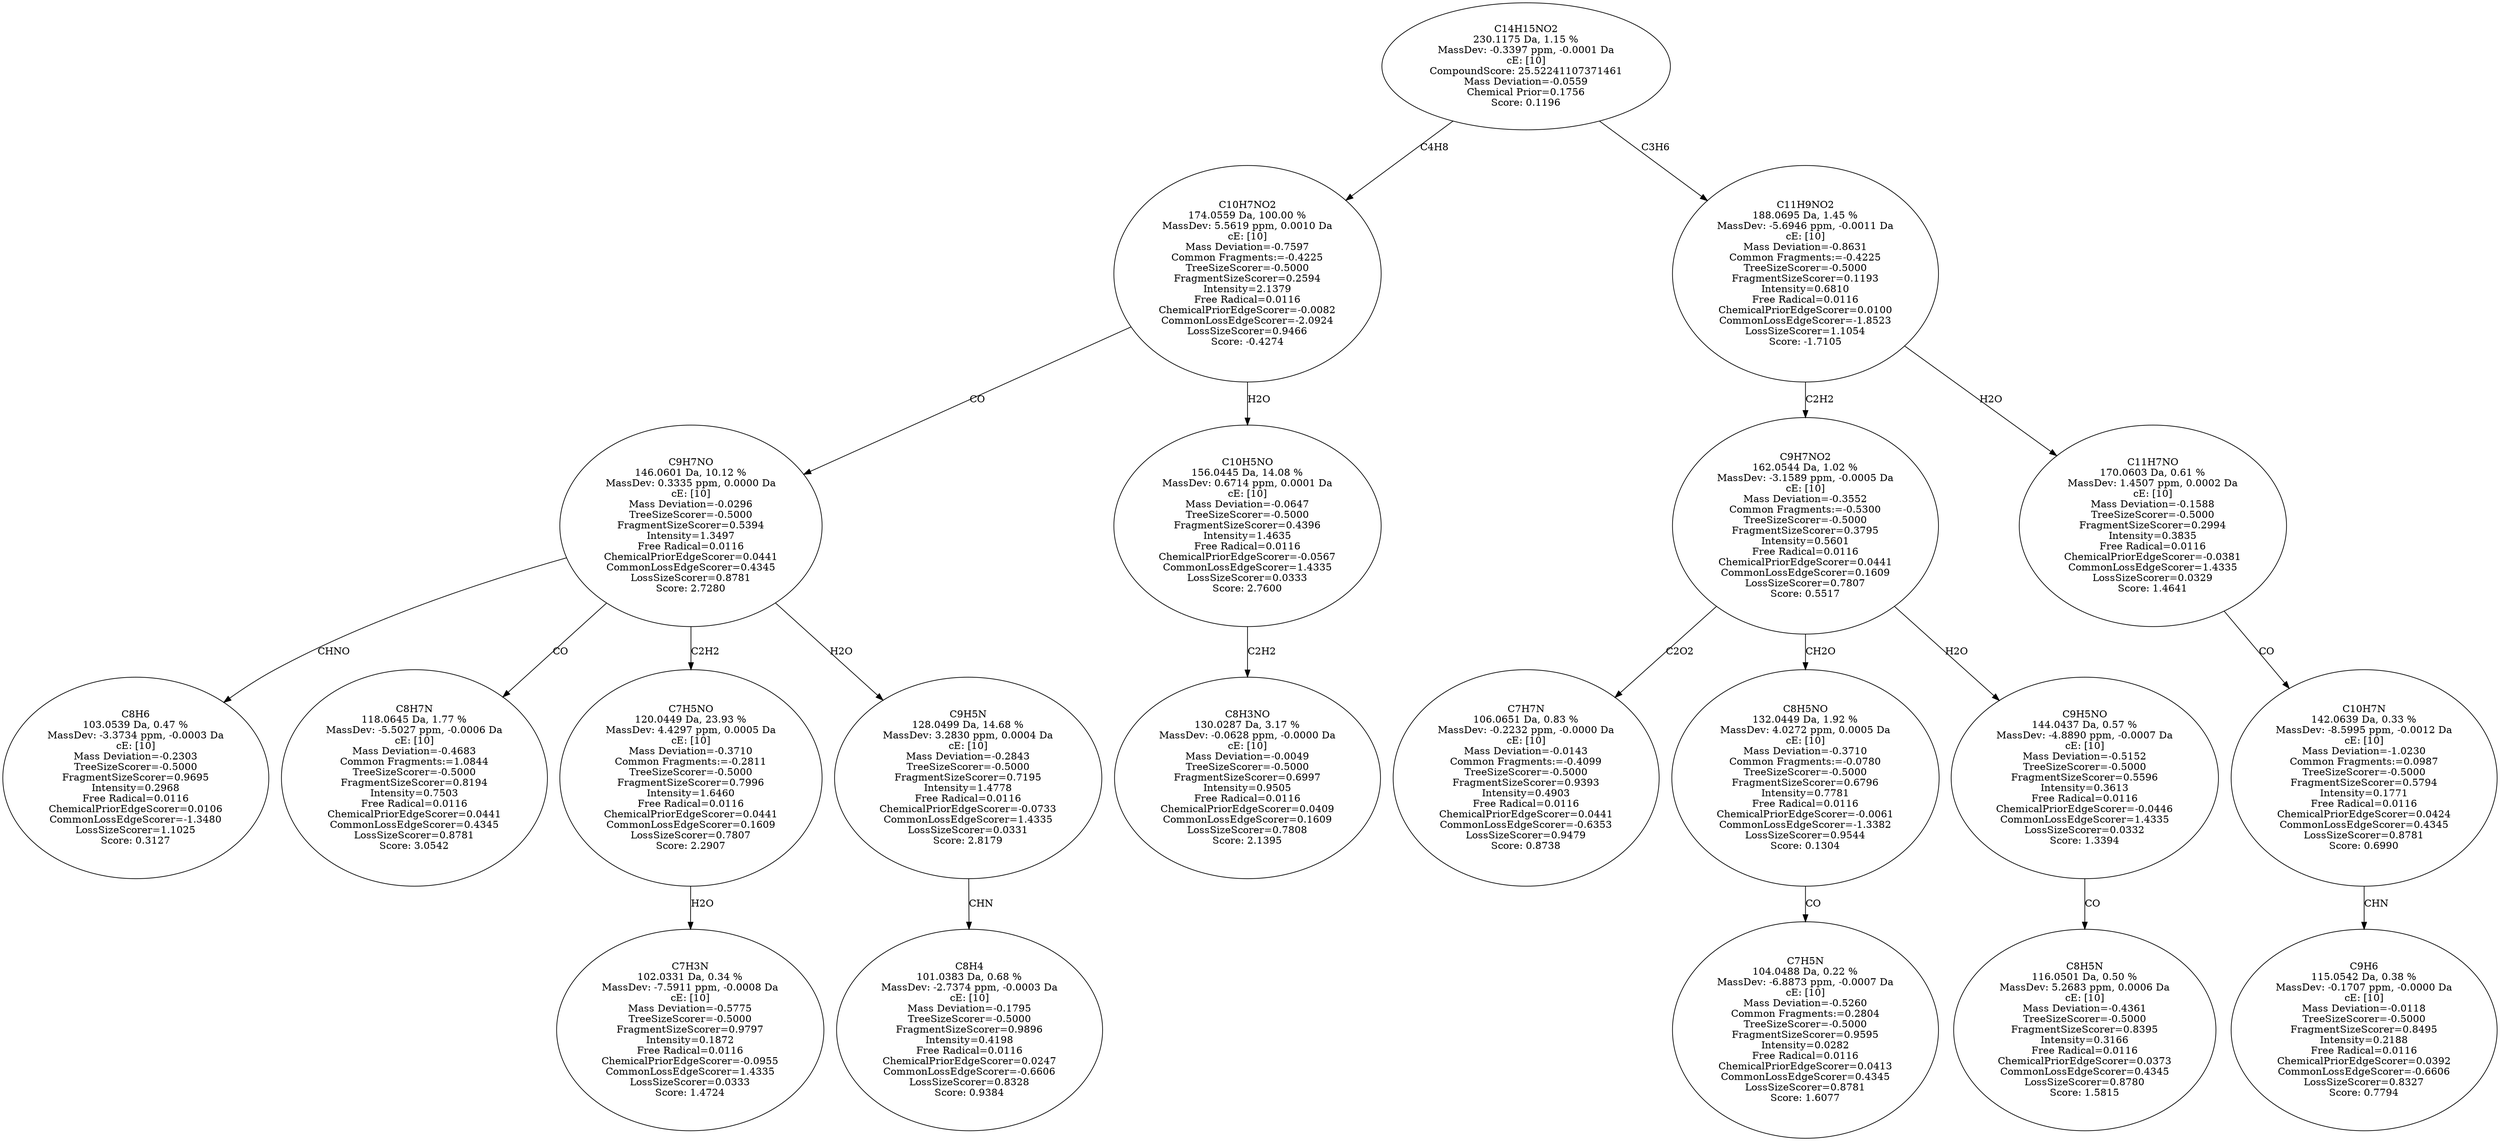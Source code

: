 strict digraph {
v1 [label="C8H6\n103.0539 Da, 0.47 %\nMassDev: -3.3734 ppm, -0.0003 Da\ncE: [10]\nMass Deviation=-0.2303\nTreeSizeScorer=-0.5000\nFragmentSizeScorer=0.9695\nIntensity=0.2968\nFree Radical=0.0116\nChemicalPriorEdgeScorer=0.0106\nCommonLossEdgeScorer=-1.3480\nLossSizeScorer=1.1025\nScore: 0.3127"];
v2 [label="C8H7N\n118.0645 Da, 1.77 %\nMassDev: -5.5027 ppm, -0.0006 Da\ncE: [10]\nMass Deviation=-0.4683\nCommon Fragments:=1.0844\nTreeSizeScorer=-0.5000\nFragmentSizeScorer=0.8194\nIntensity=0.7503\nFree Radical=0.0116\nChemicalPriorEdgeScorer=0.0441\nCommonLossEdgeScorer=0.4345\nLossSizeScorer=0.8781\nScore: 3.0542"];
v3 [label="C7H3N\n102.0331 Da, 0.34 %\nMassDev: -7.5911 ppm, -0.0008 Da\ncE: [10]\nMass Deviation=-0.5775\nTreeSizeScorer=-0.5000\nFragmentSizeScorer=0.9797\nIntensity=0.1872\nFree Radical=0.0116\nChemicalPriorEdgeScorer=-0.0955\nCommonLossEdgeScorer=1.4335\nLossSizeScorer=0.0333\nScore: 1.4724"];
v4 [label="C7H5NO\n120.0449 Da, 23.93 %\nMassDev: 4.4297 ppm, 0.0005 Da\ncE: [10]\nMass Deviation=-0.3710\nCommon Fragments:=-0.2811\nTreeSizeScorer=-0.5000\nFragmentSizeScorer=0.7996\nIntensity=1.6460\nFree Radical=0.0116\nChemicalPriorEdgeScorer=0.0441\nCommonLossEdgeScorer=0.1609\nLossSizeScorer=0.7807\nScore: 2.2907"];
v5 [label="C8H4\n101.0383 Da, 0.68 %\nMassDev: -2.7374 ppm, -0.0003 Da\ncE: [10]\nMass Deviation=-0.1795\nTreeSizeScorer=-0.5000\nFragmentSizeScorer=0.9896\nIntensity=0.4198\nFree Radical=0.0116\nChemicalPriorEdgeScorer=0.0247\nCommonLossEdgeScorer=-0.6606\nLossSizeScorer=0.8328\nScore: 0.9384"];
v6 [label="C9H5N\n128.0499 Da, 14.68 %\nMassDev: 3.2830 ppm, 0.0004 Da\ncE: [10]\nMass Deviation=-0.2843\nTreeSizeScorer=-0.5000\nFragmentSizeScorer=0.7195\nIntensity=1.4778\nFree Radical=0.0116\nChemicalPriorEdgeScorer=-0.0733\nCommonLossEdgeScorer=1.4335\nLossSizeScorer=0.0331\nScore: 2.8179"];
v7 [label="C9H7NO\n146.0601 Da, 10.12 %\nMassDev: 0.3335 ppm, 0.0000 Da\ncE: [10]\nMass Deviation=-0.0296\nTreeSizeScorer=-0.5000\nFragmentSizeScorer=0.5394\nIntensity=1.3497\nFree Radical=0.0116\nChemicalPriorEdgeScorer=0.0441\nCommonLossEdgeScorer=0.4345\nLossSizeScorer=0.8781\nScore: 2.7280"];
v8 [label="C8H3NO\n130.0287 Da, 3.17 %\nMassDev: -0.0628 ppm, -0.0000 Da\ncE: [10]\nMass Deviation=-0.0049\nTreeSizeScorer=-0.5000\nFragmentSizeScorer=0.6997\nIntensity=0.9505\nFree Radical=0.0116\nChemicalPriorEdgeScorer=0.0409\nCommonLossEdgeScorer=0.1609\nLossSizeScorer=0.7808\nScore: 2.1395"];
v9 [label="C10H5NO\n156.0445 Da, 14.08 %\nMassDev: 0.6714 ppm, 0.0001 Da\ncE: [10]\nMass Deviation=-0.0647\nTreeSizeScorer=-0.5000\nFragmentSizeScorer=0.4396\nIntensity=1.4635\nFree Radical=0.0116\nChemicalPriorEdgeScorer=-0.0567\nCommonLossEdgeScorer=1.4335\nLossSizeScorer=0.0333\nScore: 2.7600"];
v10 [label="C10H7NO2\n174.0559 Da, 100.00 %\nMassDev: 5.5619 ppm, 0.0010 Da\ncE: [10]\nMass Deviation=-0.7597\nCommon Fragments:=-0.4225\nTreeSizeScorer=-0.5000\nFragmentSizeScorer=0.2594\nIntensity=2.1379\nFree Radical=0.0116\nChemicalPriorEdgeScorer=-0.0082\nCommonLossEdgeScorer=-2.0924\nLossSizeScorer=0.9466\nScore: -0.4274"];
v11 [label="C7H7N\n106.0651 Da, 0.83 %\nMassDev: -0.2232 ppm, -0.0000 Da\ncE: [10]\nMass Deviation=-0.0143\nCommon Fragments:=-0.4099\nTreeSizeScorer=-0.5000\nFragmentSizeScorer=0.9393\nIntensity=0.4903\nFree Radical=0.0116\nChemicalPriorEdgeScorer=0.0441\nCommonLossEdgeScorer=-0.6353\nLossSizeScorer=0.9479\nScore: 0.8738"];
v12 [label="C7H5N\n104.0488 Da, 0.22 %\nMassDev: -6.8873 ppm, -0.0007 Da\ncE: [10]\nMass Deviation=-0.5260\nCommon Fragments:=0.2804\nTreeSizeScorer=-0.5000\nFragmentSizeScorer=0.9595\nIntensity=0.0282\nFree Radical=0.0116\nChemicalPriorEdgeScorer=0.0413\nCommonLossEdgeScorer=0.4345\nLossSizeScorer=0.8781\nScore: 1.6077"];
v13 [label="C8H5NO\n132.0449 Da, 1.92 %\nMassDev: 4.0272 ppm, 0.0005 Da\ncE: [10]\nMass Deviation=-0.3710\nCommon Fragments:=-0.0780\nTreeSizeScorer=-0.5000\nFragmentSizeScorer=0.6796\nIntensity=0.7781\nFree Radical=0.0116\nChemicalPriorEdgeScorer=-0.0061\nCommonLossEdgeScorer=-1.3382\nLossSizeScorer=0.9544\nScore: 0.1304"];
v14 [label="C8H5N\n116.0501 Da, 0.50 %\nMassDev: 5.2683 ppm, 0.0006 Da\ncE: [10]\nMass Deviation=-0.4361\nTreeSizeScorer=-0.5000\nFragmentSizeScorer=0.8395\nIntensity=0.3166\nFree Radical=0.0116\nChemicalPriorEdgeScorer=0.0373\nCommonLossEdgeScorer=0.4345\nLossSizeScorer=0.8780\nScore: 1.5815"];
v15 [label="C9H5NO\n144.0437 Da, 0.57 %\nMassDev: -4.8890 ppm, -0.0007 Da\ncE: [10]\nMass Deviation=-0.5152\nTreeSizeScorer=-0.5000\nFragmentSizeScorer=0.5596\nIntensity=0.3613\nFree Radical=0.0116\nChemicalPriorEdgeScorer=-0.0446\nCommonLossEdgeScorer=1.4335\nLossSizeScorer=0.0332\nScore: 1.3394"];
v16 [label="C9H7NO2\n162.0544 Da, 1.02 %\nMassDev: -3.1589 ppm, -0.0005 Da\ncE: [10]\nMass Deviation=-0.3552\nCommon Fragments:=-0.5300\nTreeSizeScorer=-0.5000\nFragmentSizeScorer=0.3795\nIntensity=0.5601\nFree Radical=0.0116\nChemicalPriorEdgeScorer=0.0441\nCommonLossEdgeScorer=0.1609\nLossSizeScorer=0.7807\nScore: 0.5517"];
v17 [label="C9H6\n115.0542 Da, 0.38 %\nMassDev: -0.1707 ppm, -0.0000 Da\ncE: [10]\nMass Deviation=-0.0118\nTreeSizeScorer=-0.5000\nFragmentSizeScorer=0.8495\nIntensity=0.2188\nFree Radical=0.0116\nChemicalPriorEdgeScorer=0.0392\nCommonLossEdgeScorer=-0.6606\nLossSizeScorer=0.8327\nScore: 0.7794"];
v18 [label="C10H7N\n142.0639 Da, 0.33 %\nMassDev: -8.5995 ppm, -0.0012 Da\ncE: [10]\nMass Deviation=-1.0230\nCommon Fragments:=0.0987\nTreeSizeScorer=-0.5000\nFragmentSizeScorer=0.5794\nIntensity=0.1771\nFree Radical=0.0116\nChemicalPriorEdgeScorer=0.0424\nCommonLossEdgeScorer=0.4345\nLossSizeScorer=0.8781\nScore: 0.6990"];
v19 [label="C11H7NO\n170.0603 Da, 0.61 %\nMassDev: 1.4507 ppm, 0.0002 Da\ncE: [10]\nMass Deviation=-0.1588\nTreeSizeScorer=-0.5000\nFragmentSizeScorer=0.2994\nIntensity=0.3835\nFree Radical=0.0116\nChemicalPriorEdgeScorer=-0.0381\nCommonLossEdgeScorer=1.4335\nLossSizeScorer=0.0329\nScore: 1.4641"];
v20 [label="C11H9NO2\n188.0695 Da, 1.45 %\nMassDev: -5.6946 ppm, -0.0011 Da\ncE: [10]\nMass Deviation=-0.8631\nCommon Fragments:=-0.4225\nTreeSizeScorer=-0.5000\nFragmentSizeScorer=0.1193\nIntensity=0.6810\nFree Radical=0.0116\nChemicalPriorEdgeScorer=0.0100\nCommonLossEdgeScorer=-1.8523\nLossSizeScorer=1.1054\nScore: -1.7105"];
v21 [label="C14H15NO2\n230.1175 Da, 1.15 %\nMassDev: -0.3397 ppm, -0.0001 Da\ncE: [10]\nCompoundScore: 25.52241107371461\nMass Deviation=-0.0559\nChemical Prior=0.1756\nScore: 0.1196"];
v7 -> v1 [label="CHNO"];
v7 -> v2 [label="CO"];
v4 -> v3 [label="H2O"];
v7 -> v4 [label="C2H2"];
v6 -> v5 [label="CHN"];
v7 -> v6 [label="H2O"];
v10 -> v7 [label="CO"];
v9 -> v8 [label="C2H2"];
v10 -> v9 [label="H2O"];
v21 -> v10 [label="C4H8"];
v16 -> v11 [label="C2O2"];
v13 -> v12 [label="CO"];
v16 -> v13 [label="CH2O"];
v15 -> v14 [label="CO"];
v16 -> v15 [label="H2O"];
v20 -> v16 [label="C2H2"];
v18 -> v17 [label="CHN"];
v19 -> v18 [label="CO"];
v20 -> v19 [label="H2O"];
v21 -> v20 [label="C3H6"];
}